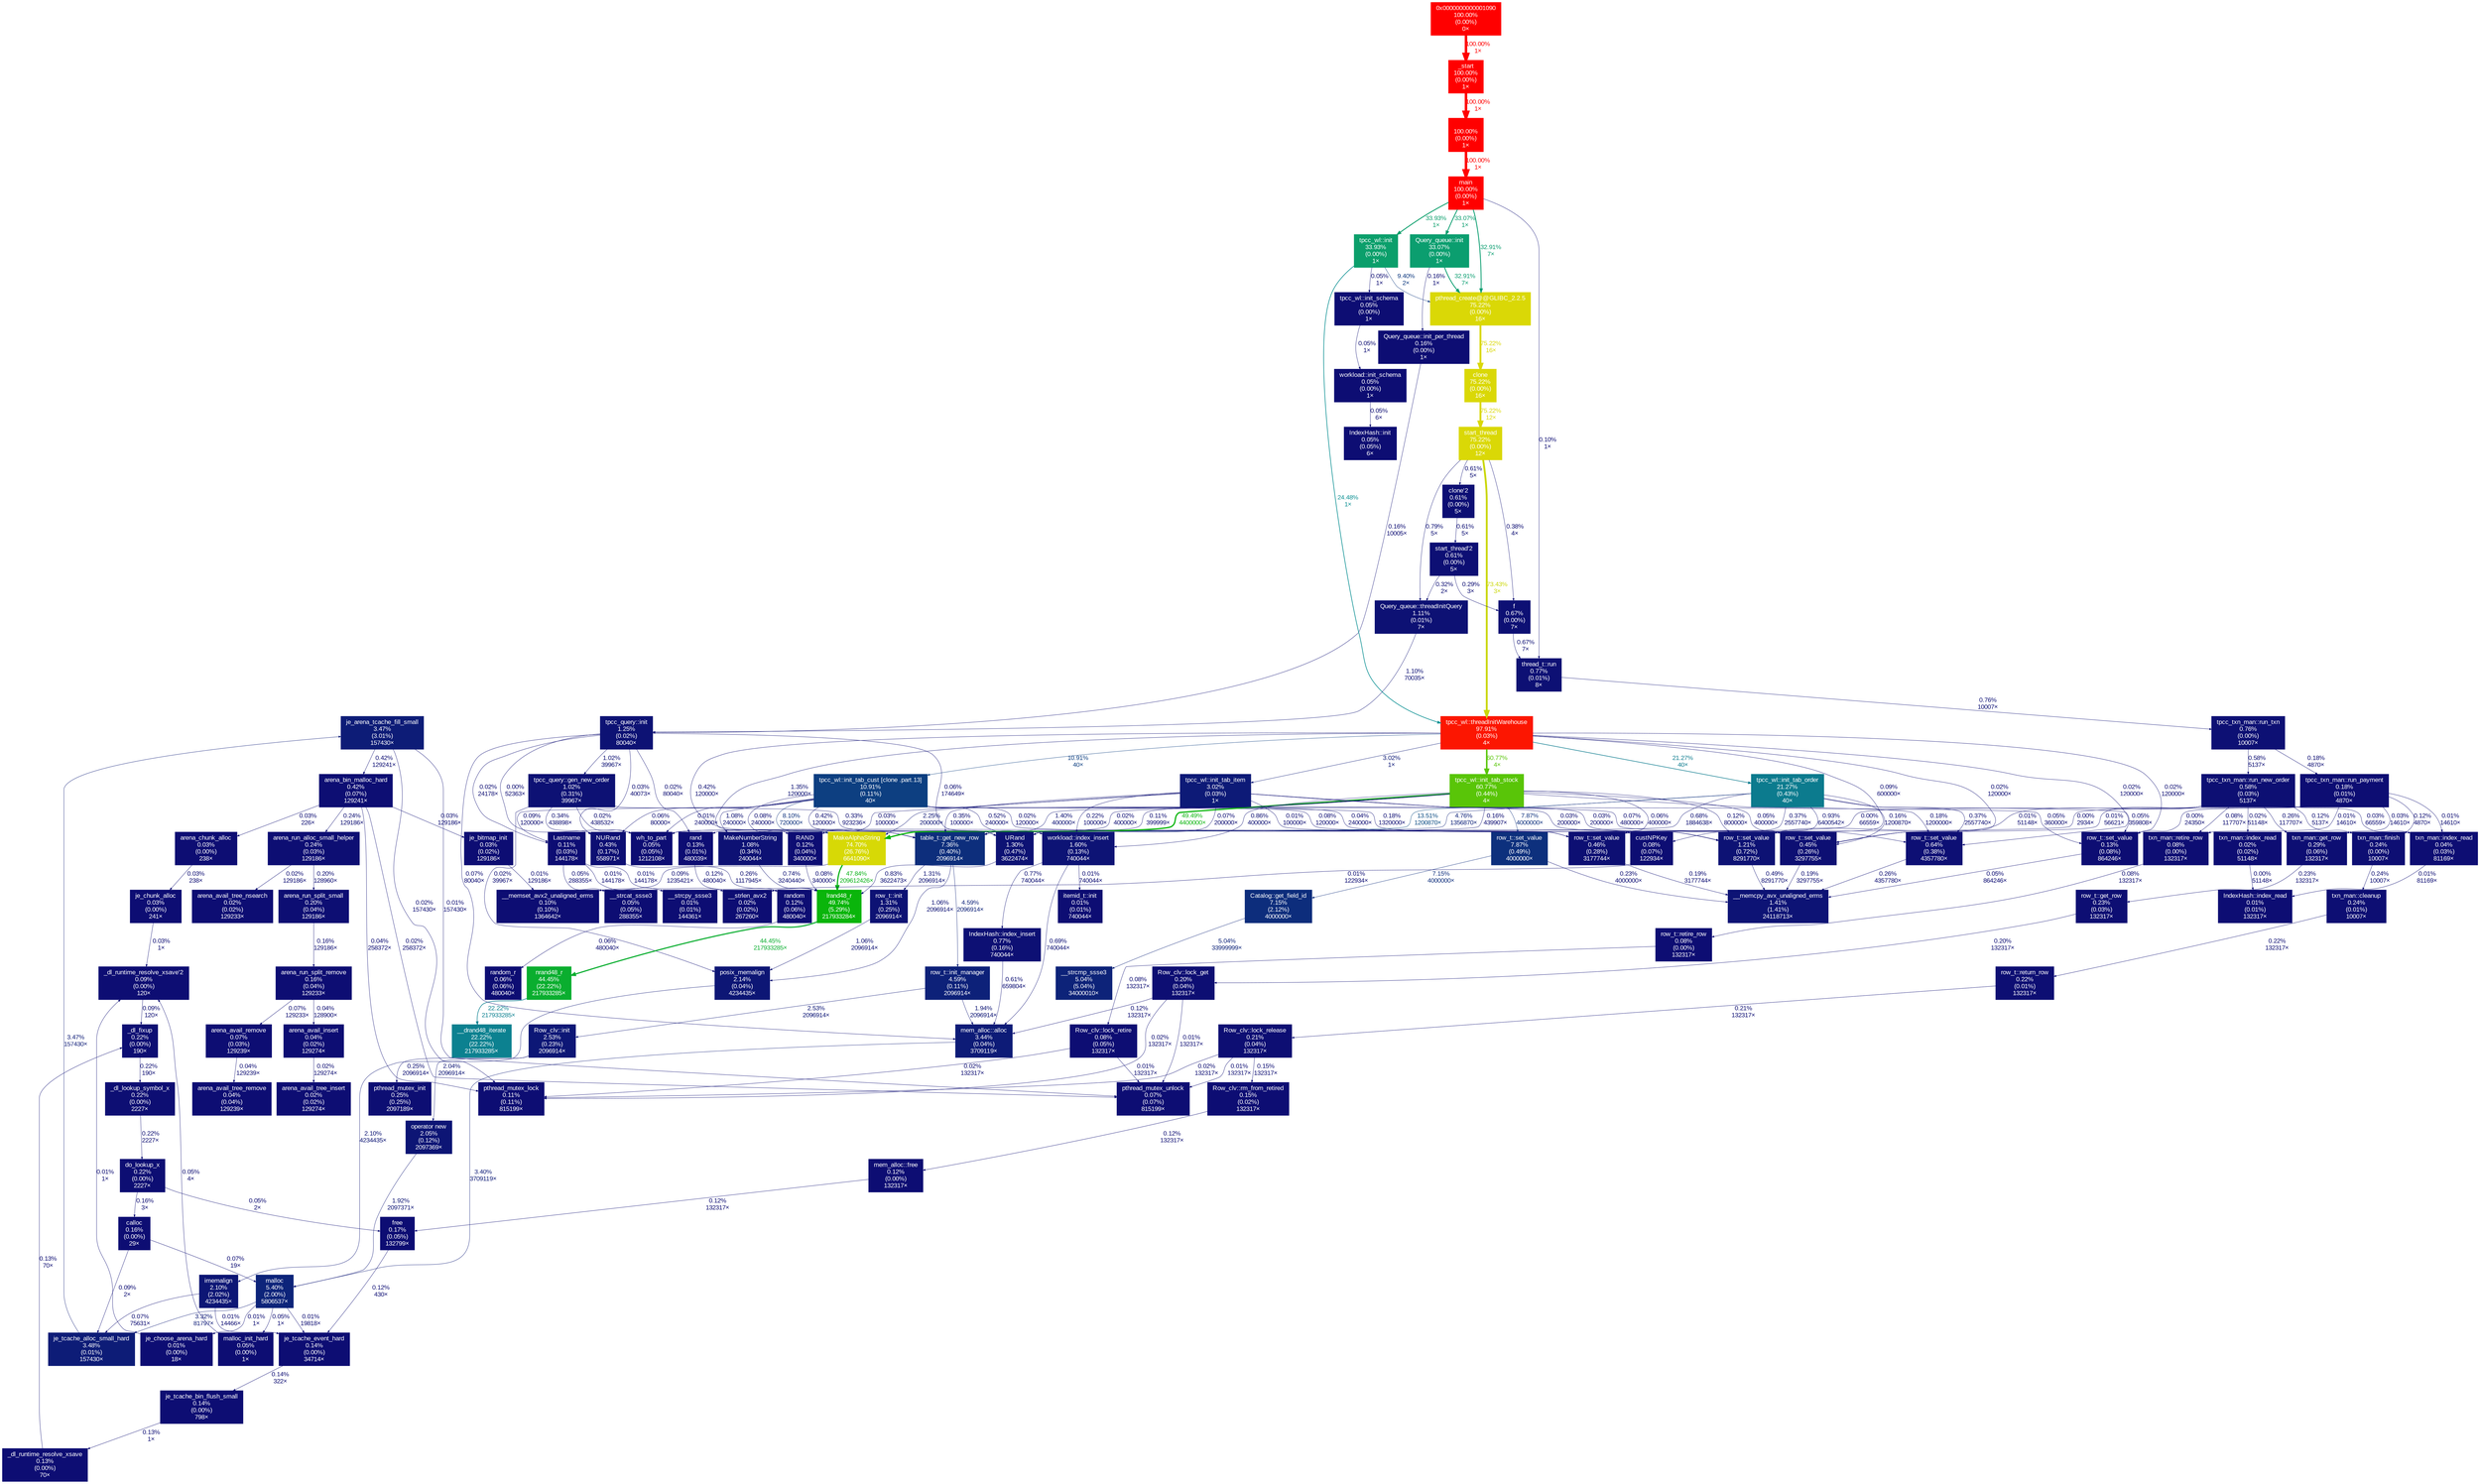 digraph {
	graph [ranksep=0.25, fontname=Arial, nodesep=0.125];
	node [fontname=Arial, style=filled, height=0, width=0, shape=box, fontcolor=white];
	edge [fontname=Arial];
	"pthread_mutex_lock" [color="#0d0d73", fontcolor="#ffffff", fontsize="10.00", label="pthread_mutex_lock\n0.11%\n(0.11%)\n815199×"];
	"IndexHash::index_read(unsigned long, itemid_t*&, int, int)" [color="#0d0d73", fontcolor="#ffffff", fontsize="10.00", label="IndexHash::index_read\n0.01%\n(0.01%)\n132317×"];
	"row_t::set_value(char const*, void*)" [color="#0d307d", fontcolor="#ffffff", fontsize="10.00", label="row_t::set_value\n7.87%\n(0.49%)\n4000000×"];
	"row_t::set_value(char const*, void*)" -> "Catalog::get_field_id(char const*)" [color="#0d2d7c", label="7.15%\n4000000×", arrowsize="0.35", fontsize="10.00", fontcolor="#0d2d7c", labeldistance="0.50", penwidth="0.50"];
	"row_t::set_value(char const*, void*)" -> "__memcpy_avx_unaligned_erms" [color="#0d0e73", label="0.23%\n4000000×", arrowsize="0.35", fontsize="10.00", fontcolor="#0d0e73", labeldistance="0.50", penwidth="0.50"];
	random [color="#0d0d73", fontcolor="#ffffff", fontsize="10.00", label="random\n0.12%\n(0.06%)\n480040×"];
	random -> "random_r" [color="#0d0d73", label="0.06%\n480040×", arrowsize="0.35", fontsize="10.00", fontcolor="#0d0d73", labeldistance="0.50", penwidth="0.50"];
	"0x0000000000001090" [color="#ff0000", fontcolor="#ffffff", fontsize="10.00", label="0x0000000000001090\n100.00%\n(0.00%)\n0×"];
	"0x0000000000001090" -> "_start" [color="#ff0000", label="100.00%\n1×", arrowsize="1.00", fontsize="10.00", fontcolor="#ff0000", labeldistance="4.00", penwidth="4.00"];
	"je_arena_tcache_fill_small" [color="#0d1c77", fontcolor="#ffffff", fontsize="10.00", label="je_arena_tcache_fill_small\n3.47%\n(3.01%)\n157430×"];
	"je_arena_tcache_fill_small" -> "pthread_mutex_lock" [color="#0d0d73", label="0.02%\n157430×", arrowsize="0.35", fontsize="10.00", fontcolor="#0d0d73", labeldistance="0.50", penwidth="0.50"];
	"je_arena_tcache_fill_small" -> "pthread_mutex_unlock" [color="#0d0d73", label="0.01%\n157430×", arrowsize="0.35", fontsize="10.00", fontcolor="#0d0d73", labeldistance="0.50", penwidth="0.50"];
	"je_arena_tcache_fill_small" -> "arena_bin_malloc_hard" [color="#0d0e73", label="0.42%\n129241×", arrowsize="0.35", fontsize="10.00", fontcolor="#0d0e73", labeldistance="0.50", penwidth="0.50"];
	"row_t::return_row(access_t, txn_man*, row_t*, RC)" [color="#0d0e73", fontcolor="#ffffff", fontsize="10.00", label="row_t::return_row\n0.22%\n(0.01%)\n132317×"];
	"row_t::return_row(access_t, txn_man*, row_t*, RC)" -> "Row_clv::lock_release(txn_man*, RC)" [color="#0d0e73", label="0.21%\n132317×", arrowsize="0.35", fontsize="10.00", fontcolor="#0d0e73", labeldistance="0.50", penwidth="0.50"];
	"__memcpy_avx_unaligned_erms" [color="#0d1375", fontcolor="#ffffff", fontsize="10.00", label="__memcpy_avx_unaligned_erms\n1.41%\n(1.41%)\n24118713×"];
	"row_t::get_row(access_t, txn_man*, row_t*&)" [color="#0d0e73", fontcolor="#ffffff", fontsize="10.00", label="row_t::get_row\n0.23%\n(0.03%)\n132317×"];
	"row_t::get_row(access_t, txn_man*, row_t*&)" -> "Row_clv::lock_get(lock_t, txn_man*)" [color="#0d0e73", label="0.20%\n132317×", arrowsize="0.35", fontsize="10.00", fontcolor="#0d0e73", labeldistance="0.50", penwidth="0.50"];
	"_start" [color="#ff0000", fontcolor="#ffffff", fontsize="10.00", label="_start\n100.00%\n(0.00%)\n1×"];
	"_start" -> "(below main)" [color="#ff0000", label="100.00%\n1×", arrowsize="1.00", fontsize="10.00", fontcolor="#ff0000", labeldistance="4.00", penwidth="4.00"];
	"tpcc_wl::init_schema(char const*)" [color="#0d0d73", fontcolor="#ffffff", fontsize="10.00", label="tpcc_wl::init_schema\n0.05%\n(0.00%)\n1×"];
	"tpcc_wl::init_schema(char const*)" -> "workload::init_schema(std::__cxx11::basic_string<char, std::char_traits<char>, std::allocator<char> >)" [color="#0d0d73", label="0.05%\n1×", arrowsize="0.35", fontsize="10.00", fontcolor="#0d0d73", labeldistance="0.50", penwidth="0.50"];
	"Row_clv::rm_from_retired(CLVLockEntry*)" [color="#0d0d73", fontcolor="#ffffff", fontsize="10.00", label="Row_clv::rm_from_retired\n0.15%\n(0.02%)\n132317×"];
	"Row_clv::rm_from_retired(CLVLockEntry*)" -> "mem_alloc::free(void*, unsigned long)" [color="#0d0d73", label="0.12%\n132317×", arrowsize="0.35", fontsize="10.00", fontcolor="#0d0d73", labeldistance="0.50", penwidth="0.50"];
	"Row_clv::lock_retire(txn_man*)" [color="#0d0d73", fontcolor="#ffffff", fontsize="10.00", label="Row_clv::lock_retire\n0.08%\n(0.05%)\n132317×"];
	"Row_clv::lock_retire(txn_man*)" -> "pthread_mutex_lock" [color="#0d0d73", label="0.02%\n132317×", arrowsize="0.35", fontsize="10.00", fontcolor="#0d0d73", labeldistance="0.50", penwidth="0.50"];
	"Row_clv::lock_retire(txn_man*)" -> "pthread_mutex_unlock" [color="#0d0d73", label="0.01%\n132317×", arrowsize="0.35", fontsize="10.00", fontcolor="#0d0d73", labeldistance="0.50", penwidth="0.50"];
	"txn_man::cleanup(RC)" [color="#0d0e73", fontcolor="#ffffff", fontsize="10.00", label="txn_man::cleanup\n0.24%\n(0.01%)\n10007×"];
	"txn_man::cleanup(RC)" -> "row_t::return_row(access_t, txn_man*, row_t*, RC)" [color="#0d0e73", label="0.22%\n132317×", arrowsize="0.35", fontsize="10.00", fontcolor="#0d0e73", labeldistance="0.50", penwidth="0.50"];
	"arena_avail_tree_remove" [color="#0d0d73", fontcolor="#ffffff", fontsize="10.00", label="arena_avail_tree_remove\n0.04%\n(0.04%)\n129239×"];
	"mem_alloc::free(void*, unsigned long)" [color="#0d0d73", fontcolor="#ffffff", fontsize="10.00", label="mem_alloc::free\n0.12%\n(0.00%)\n132317×"];
	"mem_alloc::free(void*, unsigned long)" -> free [color="#0d0d73", label="0.12%\n132317×", arrowsize="0.35", fontsize="10.00", fontcolor="#0d0d73", labeldistance="0.50", penwidth="0.50"];
	clone [color="#dad806", fontcolor="#ffffff", fontsize="10.00", label="clone\n75.22%\n(0.00%)\n16×"];
	clone -> "start_thread" [color="#dad806", label="75.22%\n12×", arrowsize="0.87", fontsize="10.00", fontcolor="#dad806", labeldistance="3.01", penwidth="3.01"];
	"random_r" [color="#0d0d73", fontcolor="#ffffff", fontsize="10.00", label="random_r\n0.06%\n(0.06%)\n480040×"];
	"Query_queue::init(workload*)" [color="#0b9e6f", fontcolor="#ffffff", fontsize="10.00", label="Query_queue::init\n33.07%\n(0.00%)\n1×"];
	"Query_queue::init(workload*)" -> "Query_queue::init_per_thread(int)" [color="#0d0d73", label="0.16%\n1×", arrowsize="0.35", fontsize="10.00", fontcolor="#0d0d73", labeldistance="0.50", penwidth="0.50"];
	"Query_queue::init(workload*)" -> "pthread_create@@GLIBC_2.2.5" [color="#0b9e70", label="32.91%\n7×", arrowsize="0.57", fontsize="10.00", fontcolor="#0b9e70", labeldistance="1.32", penwidth="1.32"];
	"wh_to_part(unsigned long)" [color="#0d0d73", fontcolor="#ffffff", fontsize="10.00", label="wh_to_part\n0.05%\n(0.05%)\n1212108×"];
	"tpcc_query::gen_new_order(unsigned long)" [color="#0d1174", fontcolor="#ffffff", fontsize="10.00", label="tpcc_query::gen_new_order\n1.02%\n(0.31%)\n39967×"];
	"tpcc_query::gen_new_order(unsigned long)" -> "wh_to_part(unsigned long)" [color="#0d0d73", label="0.02%\n438532×", arrowsize="0.35", fontsize="10.00", fontcolor="#0d0d73", labeldistance="0.50", penwidth="0.50"];
	"tpcc_query::gen_new_order(unsigned long)" -> "NURand(unsigned long, unsigned long, unsigned long, unsigned long)" [color="#0d0e73", label="0.34%\n438898×", arrowsize="0.35", fontsize="10.00", fontcolor="#0d0e73", labeldistance="0.50", penwidth="0.50"];
	"tpcc_query::gen_new_order(unsigned long)" -> "posix_memalign" [color="#0d0d73", label="0.02%\n39967×", arrowsize="0.35", fontsize="10.00", fontcolor="#0d0d73", labeldistance="0.50", penwidth="0.50"];
	"tpcc_query::gen_new_order(unsigned long)" -> "URand(unsigned long, unsigned long, unsigned long)" [color="#0d0e73", label="0.33%\n923236×", arrowsize="0.35", fontsize="10.00", fontcolor="#0d0e73", labeldistance="0.50", penwidth="0.50"];
	"MakeAlphaString(int, int, char*, unsigned long)" [color="#d7d906", fontcolor="#ffffff", fontsize="10.00", label="MakeAlphaString\n74.70%\n(26.76%)\n6641090×"];
	"MakeAlphaString(int, int, char*, unsigned long)" -> "lrand48_r" [color="#0ab318", label="47.84%\n209612426×", arrowsize="0.69", fontsize="10.00", fontcolor="#0ab318", labeldistance="1.91", penwidth="1.91"];
	"MakeAlphaString(int, int, char*, unsigned long)" -> "__memset_avx2_unaligned_erms" [color="#0d0d73", label="0.09%\n1235421×", arrowsize="0.35", fontsize="10.00", fontcolor="#0d0d73", labeldistance="0.50", penwidth="0.50"];
	"__drand48_iterate" [color="#0c8190", fontcolor="#ffffff", fontsize="10.00", label="__drand48_iterate\n22.22%\n(22.22%)\n217933285×"];
	"IndexHash::index_insert(unsigned long, itemid_t*, int)" [color="#0d1074", fontcolor="#ffffff", fontsize="10.00", label="IndexHash::index_insert\n0.77%\n(0.16%)\n740044×"];
	"IndexHash::index_insert(unsigned long, itemid_t*, int)" -> "mem_alloc::alloc(unsigned long, unsigned long)" [color="#0d0f74", label="0.61%\n659804×", arrowsize="0.35", fontsize="10.00", fontcolor="#0d0f74", labeldistance="0.50", penwidth="0.50"];
	"je_tcache_event_hard" [color="#0d0d73", fontcolor="#ffffff", fontsize="10.00", label="je_tcache_event_hard\n0.14%\n(0.00%)\n34714×"];
	"je_tcache_event_hard" -> "je_tcache_bin_flush_small" [color="#0d0d73", label="0.14%\n322×", arrowsize="0.35", fontsize="10.00", fontcolor="#0d0d73", labeldistance="0.50", penwidth="0.50"];
	"arena_avail_tree_nsearch" [color="#0d0d73", fontcolor="#ffffff", fontsize="10.00", label="arena_avail_tree_nsearch\n0.02%\n(0.02%)\n129233×"];
	main [color="#ff0000", fontcolor="#ffffff", fontsize="10.00", label="main\n100.00%\n(0.00%)\n1×"];
	main -> "pthread_create@@GLIBC_2.2.5" [color="#0b9e70", label="32.91%\n7×", arrowsize="0.57", fontsize="10.00", fontcolor="#0b9e70", labeldistance="1.32", penwidth="1.32"];
	main -> "Query_queue::init(workload*)" [color="#0b9e6f", label="33.07%\n1×", arrowsize="0.58", fontsize="10.00", fontcolor="#0b9e6f", labeldistance="1.32", penwidth="1.32"];
	main -> "tpcc_wl::init()" [color="#0b9f6b", label="33.93%\n1×", arrowsize="0.58", fontsize="10.00", fontcolor="#0b9f6b", labeldistance="1.36", penwidth="1.36"];
	main -> "thread_t::run()" [color="#0d0d73", label="0.10%\n1×", arrowsize="0.35", fontsize="10.00", fontcolor="#0d0d73", labeldistance="0.50", penwidth="0.50"];
	"arena_avail_remove" [color="#0d0d73", fontcolor="#ffffff", fontsize="10.00", label="arena_avail_remove\n0.07%\n(0.03%)\n129239×"];
	"arena_avail_remove" -> "arena_avail_tree_remove" [color="#0d0d73", label="0.04%\n129239×", arrowsize="0.35", fontsize="10.00", fontcolor="#0d0d73", labeldistance="0.50", penwidth="0.50"];
	"txn_man::get_row(row_t*, access_t)" [color="#0d0e73", fontcolor="#ffffff", fontsize="10.00", label="txn_man::get_row\n0.29%\n(0.06%)\n132317×"];
	"txn_man::get_row(row_t*, access_t)" -> "row_t::get_row(access_t, txn_man*, row_t*&)" [color="#0d0e73", label="0.23%\n132317×", arrowsize="0.35", fontsize="10.00", fontcolor="#0d0e73", labeldistance="0.50", penwidth="0.50"];
	"tpcc_txn_man::run_new_order(tpcc_query*)" [color="#0d0f73", fontcolor="#ffffff", fontsize="10.00", label="tpcc_txn_man::run_new_order\n0.58%\n(0.03%)\n5137×"];
	"tpcc_txn_man::run_new_order(tpcc_query*)" -> "row_t::set_value(int, unsigned long)" [color="#0d0d73", label="0.01%\n51148×", arrowsize="0.35", fontsize="10.00", fontcolor="#0d0d73", labeldistance="0.50", penwidth="0.50"];
	"tpcc_txn_man::run_new_order(tpcc_query*)" -> "txn_man::index_read(IndexHash*, unsigned long, int)" [color="#0d0d73", label="0.03%\n66559×", arrowsize="0.35", fontsize="10.00", fontcolor="#0d0d73", labeldistance="0.50", penwidth="0.50"];
	"tpcc_txn_man::run_new_order(tpcc_query*)" -> "txn_man::index_read(IndexHash*, unsigned long, int, itemid_t*&)" [color="#0d0d73", label="0.02%\n51148×", arrowsize="0.35", fontsize="10.00", fontcolor="#0d0d73", labeldistance="0.50", penwidth="0.50"];
	"tpcc_txn_man::run_new_order(tpcc_query*)" -> "txn_man::finish(RC)" [color="#0d0d73", label="0.12%\n5137×", arrowsize="0.35", fontsize="10.00", fontcolor="#0d0d73", labeldistance="0.50", penwidth="0.50"];
	"tpcc_txn_man::run_new_order(tpcc_query*)" -> "txn_man::retire_row(row_t*)" [color="#0d0d73", label="0.08%\n117707×", arrowsize="0.35", fontsize="10.00", fontcolor="#0d0d73", labeldistance="0.50", penwidth="0.50"];
	"tpcc_txn_man::run_new_order(tpcc_query*)" -> "row_t::set_value(int, void*)" [color="#0d0d73", label="0.01%\n56621×", arrowsize="0.35", fontsize="10.00", fontcolor="#0d0d73", labeldistance="0.50", penwidth="0.50"];
	"tpcc_txn_man::run_new_order(tpcc_query*)" -> "wh_to_part(unsigned long)" [color="#0d0d73", label="0.00%\n66559×", arrowsize="0.35", fontsize="10.00", fontcolor="#0d0d73", labeldistance="0.50", penwidth="0.50"];
	"tpcc_txn_man::run_new_order(tpcc_query*)" -> "txn_man::get_row(row_t*, access_t)" [color="#0d0e73", label="0.26%\n117707×", arrowsize="0.35", fontsize="10.00", fontcolor="#0d0e73", labeldistance="0.50", penwidth="0.50"];
	"tpcc_txn_man::run_txn(base_query*)" [color="#0d1074", fontcolor="#ffffff", fontsize="10.00", label="tpcc_txn_man::run_txn\n0.76%\n(0.00%)\n10007×"];
	"tpcc_txn_man::run_txn(base_query*)" -> "tpcc_txn_man::run_new_order(tpcc_query*)" [color="#0d0f73", label="0.58%\n5137×", arrowsize="0.35", fontsize="10.00", fontcolor="#0d0f73", labeldistance="0.50", penwidth="0.50"];
	"tpcc_txn_man::run_txn(base_query*)" -> "tpcc_txn_man::run_payment(tpcc_query*)" [color="#0d0d73", label="0.18%\n4870×", arrowsize="0.35", fontsize="10.00", fontcolor="#0d0d73", labeldistance="0.50", penwidth="0.50"];
	"arena_chunk_alloc" [color="#0d0d73", fontcolor="#ffffff", fontsize="10.00", label="arena_chunk_alloc\n0.03%\n(0.00%)\n238×"];
	"arena_chunk_alloc" -> "je_chunk_alloc" [color="#0d0d73", label="0.03%\n238×", arrowsize="0.35", fontsize="10.00", fontcolor="#0d0d73", labeldistance="0.50", penwidth="0.50"];
	"IndexHash::init(int, table_t*, unsigned long)" [color="#0d0d73", fontcolor="#ffffff", fontsize="10.00", label="IndexHash::init\n0.05%\n(0.05%)\n6×"];
	free [color="#0d0d73", fontcolor="#ffffff", fontsize="10.00", label="free\n0.17%\n(0.05%)\n132799×"];
	free -> "je_tcache_event_hard" [color="#0d0d73", label="0.12%\n430×", arrowsize="0.35", fontsize="10.00", fontcolor="#0d0d73", labeldistance="0.50", penwidth="0.50"];
	"(below main)" [color="#ff0000", fontcolor="#ffffff", fontsize="10.00", label="\n100.00%\n(0.00%)\n1×"];
	"(below main)" -> main [color="#ff0000", label="100.00%\n1×", arrowsize="1.00", fontsize="10.00", fontcolor="#ff0000", labeldistance="4.00", penwidth="4.00"];
	"table_t::get_new_row(row_t*&, unsigned long, unsigned long&)" [color="#0d2e7c", fontcolor="#ffffff", fontsize="10.00", label="table_t::get_new_row\n7.36%\n(0.40%)\n2096914×"];
	"table_t::get_new_row(row_t*&, unsigned long, unsigned long&)" -> "row_t::init(table_t*, unsigned long, unsigned long)" [color="#0d1274", label="1.31%\n2096914×", arrowsize="0.35", fontsize="10.00", fontcolor="#0d1274", labeldistance="0.50", penwidth="0.50"];
	"table_t::get_new_row(row_t*&, unsigned long, unsigned long&)" -> "row_t::init_manager(row_t*)" [color="#0d2179", label="4.59%\n2096914×", arrowsize="0.35", fontsize="10.00", fontcolor="#0d2179", labeldistance="0.50", penwidth="0.50"];
	"table_t::get_new_row(row_t*&, unsigned long, unsigned long&)" -> "posix_memalign" [color="#0d1174", label="1.06%\n2096914×", arrowsize="0.35", fontsize="10.00", fontcolor="#0d1174", labeldistance="0.50", penwidth="0.50"];
	"operator new(unsigned long)" [color="#0d1575", fontcolor="#ffffff", fontsize="10.00", label="operator new\n2.05%\n(0.12%)\n2097369×"];
	"operator new(unsigned long)" -> malloc [color="#0d1575", label="1.92%\n2097371×", arrowsize="0.35", fontsize="10.00", fontcolor="#0d1575", labeldistance="0.50", penwidth="0.50"];
	"arena_avail_tree_insert" [color="#0d0d73", fontcolor="#ffffff", fontsize="10.00", label="arena_avail_tree_insert\n0.02%\n(0.02%)\n129274×"];
	rand [color="#0d0d73", fontcolor="#ffffff", fontsize="10.00", label="rand\n0.13%\n(0.01%)\n480039×"];
	rand -> random [color="#0d0d73", label="0.12%\n480040×", arrowsize="0.35", fontsize="10.00", fontcolor="#0d0d73", labeldistance="0.50", penwidth="0.50"];
	"__strlen_avx2" [color="#0d0d73", fontcolor="#ffffff", fontsize="10.00", label="__strlen_avx2\n0.02%\n(0.02%)\n267260×"];
	"txn_man::index_read(IndexHash*, unsigned long, int)" [color="#0d0d73", fontcolor="#ffffff", fontsize="10.00", label="txn_man::index_read\n0.04%\n(0.03%)\n81169×"];
	"txn_man::index_read(IndexHash*, unsigned long, int)" -> "IndexHash::index_read(unsigned long, itemid_t*&, int, int)" [color="#0d0d73", label="0.01%\n81169×", arrowsize="0.35", fontsize="10.00", fontcolor="#0d0d73", labeldistance="0.50", penwidth="0.50"];
	"row_t::set_value(int, unsigned long)" [color="#0d1274", fontcolor="#ffffff", fontsize="10.00", label="row_t::set_value\n1.21%\n(0.72%)\n8291770×"];
	"row_t::set_value(int, unsigned long)" -> "__memcpy_avx_unaligned_erms" [color="#0d0f73", label="0.49%\n8291770×", arrowsize="0.35", fontsize="10.00", fontcolor="#0d0f73", labeldistance="0.50", penwidth="0.50"];
	"tpcc_wl::init()" [color="#0b9f6b", fontcolor="#ffffff", fontsize="10.00", label="tpcc_wl::init\n33.93%\n(0.00%)\n1×"];
	"tpcc_wl::init()" -> "pthread_create@@GLIBC_2.2.5" [color="#0d387f", label="9.40%\n2×", arrowsize="0.35", fontsize="10.00", fontcolor="#0d387f", labeldistance="0.50", penwidth="0.50"];
	"tpcc_wl::init()" -> "tpcc_wl::threadInitWarehouse(void*)" [color="#0c9093", label="24.48%\n1×", arrowsize="0.49", fontsize="10.00", fontcolor="#0c9093", labeldistance="0.98", penwidth="0.98"];
	"tpcc_wl::init()" -> "tpcc_wl::init_schema(char const*)" [color="#0d0d73", label="0.05%\n1×", arrowsize="0.35", fontsize="10.00", fontcolor="#0d0d73", labeldistance="0.50", penwidth="0.50"];
	"pthread_create@@GLIBC_2.2.5" [color="#dad806", fontcolor="#ffffff", fontsize="10.00", label="pthread_create@@GLIBC_2.2.5\n75.22%\n(0.00%)\n16×"];
	"pthread_create@@GLIBC_2.2.5" -> clone [color="#dad806", label="75.22%\n16×", arrowsize="0.87", fontsize="10.00", fontcolor="#dad806", labeldistance="3.01", penwidth="3.01"];
	"MakeNumberString(int, int, char*, unsigned long)" [color="#0d1174", fontcolor="#ffffff", fontsize="10.00", label="MakeNumberString\n1.08%\n(0.34%)\n240044×"];
	"MakeNumberString(int, int, char*, unsigned long)" -> "lrand48_r" [color="#0d1074", label="0.74%\n3240440×", arrowsize="0.35", fontsize="10.00", fontcolor="#0d1074", labeldistance="0.50", penwidth="0.50"];
	"start_thread'2" [color="#0d0f74", fontcolor="#ffffff", fontsize="10.00", label="start_thread'2\n0.61%\n(0.00%)\n5×"];
	"start_thread'2" -> "Query_queue::threadInitQuery(void*)" [color="#0d0e73", label="0.32%\n2×", arrowsize="0.35", fontsize="10.00", fontcolor="#0d0e73", labeldistance="0.50", penwidth="0.50"];
	"start_thread'2" -> "f(void*)" [color="#0d0e73", label="0.29%\n3×", arrowsize="0.35", fontsize="10.00", fontcolor="#0d0e73", labeldistance="0.50", penwidth="0.50"];
	"arena_run_alloc_small_helper" [color="#0d0e73", fontcolor="#ffffff", fontsize="10.00", label="arena_run_alloc_small_helper\n0.24%\n(0.03%)\n129186×"];
	"arena_run_alloc_small_helper" -> "arena_run_split_small" [color="#0d0e73", label="0.20%\n128960×", arrowsize="0.35", fontsize="10.00", fontcolor="#0d0e73", labeldistance="0.50", penwidth="0.50"];
	"arena_run_alloc_small_helper" -> "arena_avail_tree_nsearch" [color="#0d0d73", label="0.02%\n129186×", arrowsize="0.35", fontsize="10.00", fontcolor="#0d0d73", labeldistance="0.50", penwidth="0.50"];
	"__strcmp_ssse3" [color="#0d2379", fontcolor="#ffffff", fontsize="10.00", label="__strcmp_ssse3\n5.04%\n(5.04%)\n34000010×"];
	"arena_avail_insert" [color="#0d0d73", fontcolor="#ffffff", fontsize="10.00", label="arena_avail_insert\n0.04%\n(0.02%)\n129274×"];
	"arena_avail_insert" -> "arena_avail_tree_insert" [color="#0d0d73", label="0.02%\n129274×", arrowsize="0.35", fontsize="10.00", fontcolor="#0d0d73", labeldistance="0.50", penwidth="0.50"];
	"tpcc_wl::threadInitWarehouse(void*)" [color="#fc1601", fontcolor="#ffffff", fontsize="10.00", label="tpcc_wl::threadInitWarehouse\n97.91%\n(0.03%)\n4×"];
	"tpcc_wl::threadInitWarehouse(void*)" -> "row_t::set_value(int, unsigned long)" [color="#0d0d73", label="0.09%\n600000×", arrowsize="0.35", fontsize="10.00", fontcolor="#0d0d73", labeldistance="0.50", penwidth="0.50"];
	"tpcc_wl::threadInitWarehouse(void*)" -> "tpcc_wl::init_tab_cust(unsigned long, unsigned long) [clone .part.13]" [color="#0d3f81", label="10.91%\n40×", arrowsize="0.35", fontsize="10.00", fontcolor="#0d3f81", labeldistance="0.50", penwidth="0.50"];
	"tpcc_wl::threadInitWarehouse(void*)" -> "MakeAlphaString(int, int, char*, unsigned long)" [color="#0d1274", label="1.35%\n120000×", arrowsize="0.35", fontsize="10.00", fontcolor="#0d1274", labeldistance="0.50", penwidth="0.50"];
	"tpcc_wl::threadInitWarehouse(void*)" -> "tpcc_wl::init_tab_order(unsigned long, unsigned long)" [color="#0c7b8e", label="21.27%\n40×", arrowsize="0.46", fontsize="10.00", fontcolor="#0c7b8e", labeldistance="0.85", penwidth="0.85"];
	"tpcc_wl::threadInitWarehouse(void*)" -> "tpcc_wl::init_tab_stock(unsigned long)" [color="#59c508", label="60.77%\n4×", arrowsize="0.78", fontsize="10.00", fontcolor="#59c508", labeldistance="2.43", penwidth="2.43"];
	"tpcc_wl::threadInitWarehouse(void*)" -> "tpcc_wl::init_tab_item()" [color="#0d1a77", label="3.02%\n1×", arrowsize="0.35", fontsize="10.00", fontcolor="#0d1a77", labeldistance="0.50", penwidth="0.50"];
	"tpcc_wl::threadInitWarehouse(void*)" -> "row_t::set_value(int, void*)" [color="#0d0d73", label="0.02%\n120000×", arrowsize="0.35", fontsize="10.00", fontcolor="#0d0d73", labeldistance="0.50", penwidth="0.50"];
	"tpcc_wl::threadInitWarehouse(void*)" -> "row_t::set_value(int, int)" [color="#0d0d73", label="0.02%\n120000×", arrowsize="0.35", fontsize="10.00", fontcolor="#0d0d73", labeldistance="0.50", penwidth="0.50"];
	"tpcc_wl::threadInitWarehouse(void*)" -> "table_t::get_new_row(row_t*&, unsigned long, unsigned long&)" [color="#0d0e73", label="0.42%\n120000×", arrowsize="0.35", fontsize="10.00", fontcolor="#0d0e73", labeldistance="0.50", penwidth="0.50"];
	"tpcc_wl::threadInitWarehouse(void*)" -> "row_t::set_value(int, double)" [color="#0d0d73", label="0.02%\n120000×", arrowsize="0.35", fontsize="10.00", fontcolor="#0d0d73", labeldistance="0.50", penwidth="0.50"];
	"je_choose_arena_hard" [color="#0d0d73", fontcolor="#ffffff", fontsize="10.00", label="je_choose_arena_hard\n0.01%\n(0.00%)\n18×"];
	"je_choose_arena_hard" -> "_dl_runtime_resolve_xsave'2" [color="#0d0d73", label="0.01%\n1×", arrowsize="0.35", fontsize="10.00", fontcolor="#0d0d73", labeldistance="0.50", penwidth="0.50"];
	"itemid_t::init()" [color="#0d0d73", fontcolor="#ffffff", fontsize="10.00", label="itemid_t::init\n0.01%\n(0.01%)\n740044×"];
	"thread_t::run()" [color="#0d1074", fontcolor="#ffffff", fontsize="10.00", label="thread_t::run\n0.77%\n(0.01%)\n8×"];
	"thread_t::run()" -> "tpcc_txn_man::run_txn(base_query*)" [color="#0d1074", label="0.76%\n10007×", arrowsize="0.35", fontsize="10.00", fontcolor="#0d1074", labeldistance="0.50", penwidth="0.50"];
	"nrand48_r" [color="#0aae2f", fontcolor="#ffffff", fontsize="10.00", label="nrand48_r\n44.45%\n(22.22%)\n217933285×"];
	"nrand48_r" -> "__drand48_iterate" [color="#0c8190", label="22.22%\n217933285×", arrowsize="0.47", fontsize="10.00", fontcolor="#0c8190", labeldistance="0.89", penwidth="0.89"];
	"pthread_mutex_init" [color="#0d0e73", fontcolor="#ffffff", fontsize="10.00", label="pthread_mutex_init\n0.25%\n(0.25%)\n2097189×"];
	"lrand48_r" [color="#0ab50b", fontcolor="#ffffff", fontsize="10.00", label="lrand48_r\n49.74%\n(5.29%)\n217933284×"];
	"lrand48_r" -> "nrand48_r" [color="#0aae2f", label="44.45%\n217933285×", arrowsize="0.67", fontsize="10.00", fontcolor="#0aae2f", labeldistance="1.78", penwidth="1.78"];
	"row_t::init(table_t*, unsigned long, unsigned long)" [color="#0d1274", fontcolor="#ffffff", fontsize="10.00", label="row_t::init\n1.31%\n(0.25%)\n2096914×"];
	"row_t::init(table_t*, unsigned long, unsigned long)" -> "posix_memalign" [color="#0d1174", label="1.06%\n2096914×", arrowsize="0.35", fontsize="10.00", fontcolor="#0d1174", labeldistance="0.50", penwidth="0.50"];
	"tpcc_query::init(unsigned long, workload*)" [color="#0d1274", fontcolor="#ffffff", fontsize="10.00", label="tpcc_query::init\n1.25%\n(0.02%)\n80040×"];
	"tpcc_query::init(unsigned long, workload*)" -> rand [color="#0d0d73", label="0.02%\n80040×", arrowsize="0.35", fontsize="10.00", fontcolor="#0d0d73", labeldistance="0.50", penwidth="0.50"];
	"tpcc_query::init(unsigned long, workload*)" -> "URand(unsigned long, unsigned long, unsigned long)" [color="#0d0d73", label="0.06%\n174649×", arrowsize="0.35", fontsize="10.00", fontcolor="#0d0d73", labeldistance="0.50", penwidth="0.50"];
	"tpcc_query::init(unsigned long, workload*)" -> "NURand(unsigned long, unsigned long, unsigned long, unsigned long)" [color="#0d0d73", label="0.03%\n40073×", arrowsize="0.35", fontsize="10.00", fontcolor="#0d0d73", labeldistance="0.50", penwidth="0.50"];
	"tpcc_query::init(unsigned long, workload*)" -> "Lastname(unsigned long, char*)" [color="#0d0d73", label="0.02%\n24178×", arrowsize="0.35", fontsize="10.00", fontcolor="#0d0d73", labeldistance="0.50", penwidth="0.50"];
	"tpcc_query::init(unsigned long, workload*)" -> "wh_to_part(unsigned long)" [color="#0d0d73", label="0.00%\n52363×", arrowsize="0.35", fontsize="10.00", fontcolor="#0d0d73", labeldistance="0.50", penwidth="0.50"];
	"tpcc_query::init(unsigned long, workload*)" -> "mem_alloc::alloc(unsigned long, unsigned long)" [color="#0d0d73", label="0.07%\n80040×", arrowsize="0.35", fontsize="10.00", fontcolor="#0d0d73", labeldistance="0.50", penwidth="0.50"];
	"tpcc_query::init(unsigned long, workload*)" -> "tpcc_query::gen_new_order(unsigned long)" [color="#0d1174", label="1.02%\n39967×", arrowsize="0.35", fontsize="10.00", fontcolor="#0d1174", labeldistance="0.50", penwidth="0.50"];
	"do_lookup_x" [color="#0d0e73", fontcolor="#ffffff", fontsize="10.00", label="do_lookup_x\n0.22%\n(0.00%)\n2227×"];
	"do_lookup_x" -> free [color="#0d0d73", label="0.05%\n2×", arrowsize="0.35", fontsize="10.00", fontcolor="#0d0d73", labeldistance="0.50", penwidth="0.50"];
	"do_lookup_x" -> calloc [color="#0d0d73", label="0.16%\n3×", arrowsize="0.35", fontsize="10.00", fontcolor="#0d0d73", labeldistance="0.50", penwidth="0.50"];
	"row_t::set_value(int, int)" [color="#0d0f74", fontcolor="#ffffff", fontsize="10.00", label="row_t::set_value\n0.64%\n(0.38%)\n4357780×"];
	"row_t::set_value(int, int)" -> "__memcpy_avx_unaligned_erms" [color="#0d0e73", label="0.26%\n4357780×", arrowsize="0.35", fontsize="10.00", fontcolor="#0d0e73", labeldistance="0.50", penwidth="0.50"];
	"arena_run_split_remove" [color="#0d0d73", fontcolor="#ffffff", fontsize="10.00", label="arena_run_split_remove\n0.16%\n(0.04%)\n129233×"];
	"arena_run_split_remove" -> "arena_avail_remove" [color="#0d0d73", label="0.07%\n129233×", arrowsize="0.35", fontsize="10.00", fontcolor="#0d0d73", labeldistance="0.50", penwidth="0.50"];
	"arena_run_split_remove" -> "arena_avail_insert" [color="#0d0d73", label="0.04%\n128900×", arrowsize="0.35", fontsize="10.00", fontcolor="#0d0d73", labeldistance="0.50", penwidth="0.50"];
	"_dl_runtime_resolve_xsave" [color="#0d0d73", fontcolor="#ffffff", fontsize="10.00", label="_dl_runtime_resolve_xsave\n0.13%\n(0.00%)\n70×"];
	"_dl_runtime_resolve_xsave" -> "_dl_fixup" [color="#0d0d73", label="0.13%\n70×", arrowsize="0.35", fontsize="10.00", fontcolor="#0d0d73", labeldistance="0.50", penwidth="0.50"];
	"_dl_runtime_resolve_xsave'2" [color="#0d0d73", fontcolor="#ffffff", fontsize="10.00", label="_dl_runtime_resolve_xsave'2\n0.09%\n(0.00%)\n120×"];
	"_dl_runtime_resolve_xsave'2" -> "_dl_fixup" [color="#0d0d73", label="0.09%\n120×", arrowsize="0.35", fontsize="10.00", fontcolor="#0d0d73", labeldistance="0.50", penwidth="0.50"];
	"_dl_lookup_symbol_x" [color="#0d0e73", fontcolor="#ffffff", fontsize="10.00", label="_dl_lookup_symbol_x\n0.22%\n(0.00%)\n2227×"];
	"_dl_lookup_symbol_x" -> "do_lookup_x" [color="#0d0e73", label="0.22%\n2227×", arrowsize="0.35", fontsize="10.00", fontcolor="#0d0e73", labeldistance="0.50", penwidth="0.50"];
	"row_t::init_manager(row_t*)" [color="#0d2179", fontcolor="#ffffff", fontsize="10.00", label="row_t::init_manager\n4.59%\n(0.11%)\n2096914×"];
	"row_t::init_manager(row_t*)" -> "mem_alloc::alloc(unsigned long, unsigned long)" [color="#0d1575", label="1.94%\n2096914×", arrowsize="0.35", fontsize="10.00", fontcolor="#0d1575", labeldistance="0.50", penwidth="0.50"];
	"row_t::init_manager(row_t*)" -> "Row_clv::init(row_t*)" [color="#0d1776", label="2.53%\n2096914×", arrowsize="0.35", fontsize="10.00", fontcolor="#0d1776", labeldistance="0.50", penwidth="0.50"];
	"posix_memalign" [color="#0d1675", fontcolor="#ffffff", fontsize="10.00", label="posix_memalign\n2.14%\n(0.04%)\n4234435×"];
	"posix_memalign" -> imemalign [color="#0d1675", label="2.10%\n4234435×", arrowsize="0.35", fontsize="10.00", fontcolor="#0d1675", labeldistance="0.50", penwidth="0.50"];
	"mem_alloc::alloc(unsigned long, unsigned long)" [color="#0d1b77", fontcolor="#ffffff", fontsize="10.00", label="mem_alloc::alloc\n3.44%\n(0.04%)\n3709119×"];
	"mem_alloc::alloc(unsigned long, unsigned long)" -> malloc [color="#0d1b77", label="3.40%\n3709119×", arrowsize="0.35", fontsize="10.00", fontcolor="#0d1b77", labeldistance="0.50", penwidth="0.50"];
	"je_tcache_bin_flush_small" [color="#0d0d73", fontcolor="#ffffff", fontsize="10.00", label="je_tcache_bin_flush_small\n0.14%\n(0.00%)\n798×"];
	"je_tcache_bin_flush_small" -> "_dl_runtime_resolve_xsave" [color="#0d0d73", label="0.13%\n1×", arrowsize="0.35", fontsize="10.00", fontcolor="#0d0d73", labeldistance="0.50", penwidth="0.50"];
	"workload::init_schema(std::__cxx11::basic_string<char, std::char_traits<char>, std::allocator<char> >)" [color="#0d0d73", fontcolor="#ffffff", fontsize="10.00", label="workload::init_schema\n0.05%\n(0.00%)\n1×"];
	"workload::init_schema(std::__cxx11::basic_string<char, std::char_traits<char>, std::allocator<char> >)" -> "IndexHash::init(int, table_t*, unsigned long)" [color="#0d0d73", label="0.05%\n6×", arrowsize="0.35", fontsize="10.00", fontcolor="#0d0d73", labeldistance="0.50", penwidth="0.50"];
	"Row_clv::lock_get(lock_t, txn_man*)" [color="#0d0e73", fontcolor="#ffffff", fontsize="10.00", label="Row_clv::lock_get\n0.20%\n(0.04%)\n132317×"];
	"Row_clv::lock_get(lock_t, txn_man*)" -> "pthread_mutex_lock" [color="#0d0d73", label="0.02%\n132317×", arrowsize="0.35", fontsize="10.00", fontcolor="#0d0d73", labeldistance="0.50", penwidth="0.50"];
	"Row_clv::lock_get(lock_t, txn_man*)" -> "mem_alloc::alloc(unsigned long, unsigned long)" [color="#0d0d73", label="0.12%\n132317×", arrowsize="0.35", fontsize="10.00", fontcolor="#0d0d73", labeldistance="0.50", penwidth="0.50"];
	"Row_clv::lock_get(lock_t, txn_man*)" -> "pthread_mutex_unlock" [color="#0d0d73", label="0.01%\n132317×", arrowsize="0.35", fontsize="10.00", fontcolor="#0d0d73", labeldistance="0.50", penwidth="0.50"];
	"txn_man::index_read(IndexHash*, unsigned long, int, itemid_t*&)" [color="#0d0d73", fontcolor="#ffffff", fontsize="10.00", label="txn_man::index_read\n0.02%\n(0.02%)\n51148×"];
	"txn_man::index_read(IndexHash*, unsigned long, int, itemid_t*&)" -> "IndexHash::index_read(unsigned long, itemid_t*&, int, int)" [color="#0d0d73", label="0.00%\n51148×", arrowsize="0.35", fontsize="10.00", fontcolor="#0d0d73", labeldistance="0.50", penwidth="0.50"];
	"arena_run_split_small" [color="#0d0e73", fontcolor="#ffffff", fontsize="10.00", label="arena_run_split_small\n0.20%\n(0.04%)\n129186×"];
	"arena_run_split_small" -> "arena_run_split_remove" [color="#0d0d73", label="0.16%\n129186×", arrowsize="0.35", fontsize="10.00", fontcolor="#0d0d73", labeldistance="0.50", penwidth="0.50"];
	"tpcc_wl::init_tab_order(unsigned long, unsigned long)" [color="#0c7b8e", fontcolor="#ffffff", fontsize="10.00", label="tpcc_wl::init_tab_order\n21.27%\n(0.43%)\n40×"];
	"tpcc_wl::init_tab_order(unsigned long, unsigned long)" -> "URand(unsigned long, unsigned long, unsigned long)" [color="#0d1074", label="0.68%\n1884638×", arrowsize="0.35", fontsize="10.00", fontcolor="#0d1074", labeldistance="0.50", penwidth="0.50"];
	"tpcc_wl::init_tab_order(unsigned long, unsigned long)" -> "row_t::set_value(int, unsigned int)" [color="#0d0e73", label="0.37%\n2557740×", arrowsize="0.35", fontsize="10.00", fontcolor="#0d0e73", labeldistance="0.50", penwidth="0.50"];
	"tpcc_wl::init_tab_order(unsigned long, unsigned long)" -> "MakeAlphaString(int, int, char*, unsigned long)" [color="#0d4d84", label="13.51%\n1200870×", arrowsize="0.37", fontsize="10.00", fontcolor="#0d4d84", labeldistance="0.54", penwidth="0.54"];
	"tpcc_wl::init_tab_order(unsigned long, unsigned long)" -> "row_t::set_value(int, unsigned long)" [color="#0d1174", label="0.93%\n6400542×", arrowsize="0.35", fontsize="10.00", fontcolor="#0d1174", labeldistance="0.50", penwidth="0.50"];
	"tpcc_wl::init_tab_order(unsigned long, unsigned long)" -> "row_t::set_value(int, void*)" [color="#0d0d73", label="0.16%\n1200870×", arrowsize="0.35", fontsize="10.00", fontcolor="#0d0d73", labeldistance="0.50", penwidth="0.50"];
	"tpcc_wl::init_tab_order(unsigned long, unsigned long)" -> "row_t::set_value(int, int)" [color="#0d0e73", label="0.37%\n2557740×", arrowsize="0.35", fontsize="10.00", fontcolor="#0d0e73", labeldistance="0.50", penwidth="0.50"];
	"tpcc_wl::init_tab_order(unsigned long, unsigned long)" -> "table_t::get_new_row(row_t*&, unsigned long, unsigned long&)" [color="#0d2179", label="4.76%\n1356870×", arrowsize="0.35", fontsize="10.00", fontcolor="#0d2179", labeldistance="0.50", penwidth="0.50"];
	"tpcc_wl::init_tab_order(unsigned long, unsigned long)" -> "row_t::set_value(int, double)" [color="#0d0d73", label="0.05%\n359808×", arrowsize="0.35", fontsize="10.00", fontcolor="#0d0d73", labeldistance="0.50", penwidth="0.50"];
	malloc [color="#0d247a", fontcolor="#ffffff", fontsize="10.00", label="malloc\n5.40%\n(2.00%)\n5806537×"];
	malloc -> "je_choose_arena_hard" [color="#0d0d73", label="0.01%\n1×", arrowsize="0.35", fontsize="10.00", fontcolor="#0d0d73", labeldistance="0.50", penwidth="0.50"];
	malloc -> "je_tcache_event_hard" [color="#0d0d73", label="0.01%\n19818×", arrowsize="0.35", fontsize="10.00", fontcolor="#0d0d73", labeldistance="0.50", penwidth="0.50"];
	malloc -> "malloc_init_hard" [color="#0d0d73", label="0.05%\n1×", arrowsize="0.35", fontsize="10.00", fontcolor="#0d0d73", labeldistance="0.50", penwidth="0.50"];
	malloc -> "je_tcache_alloc_small_hard" [color="#0d1b77", label="3.32%\n81797×", arrowsize="0.35", fontsize="10.00", fontcolor="#0d1b77", labeldistance="0.50", penwidth="0.50"];
	"tpcc_wl::init_tab_item()" [color="#0d1a77", fontcolor="#ffffff", fontsize="10.00", label="tpcc_wl::init_tab_item\n3.02%\n(0.03%)\n1×"];
	"tpcc_wl::init_tab_item()" -> "RAND(unsigned long, unsigned long)" [color="#0d0d73", label="0.03%\n100000×", arrowsize="0.35", fontsize="10.00", fontcolor="#0d0d73", labeldistance="0.50", penwidth="0.50"];
	"tpcc_wl::init_tab_item()" -> "workload::index_insert(IndexHash*, unsigned long, row_t*, long)" [color="#0d0e73", label="0.22%\n100000×", arrowsize="0.35", fontsize="10.00", fontcolor="#0d0e73", labeldistance="0.50", penwidth="0.50"];
	"tpcc_wl::init_tab_item()" -> "row_t::set_value(int, unsigned int)" [color="#0d0d73", label="0.01%\n100000×", arrowsize="0.35", fontsize="10.00", fontcolor="#0d0d73", labeldistance="0.50", penwidth="0.50"];
	"tpcc_wl::init_tab_item()" -> "URand(unsigned long, unsigned long, unsigned long)" [color="#0d0d73", label="0.07%\n200000×", arrowsize="0.35", fontsize="10.00", fontcolor="#0d0d73", labeldistance="0.50", penwidth="0.50"];
	"tpcc_wl::init_tab_item()" -> "MakeAlphaString(int, int, char*, unsigned long)" [color="#0d1676", label="2.25%\n200000×", arrowsize="0.35", fontsize="10.00", fontcolor="#0d1676", labeldistance="0.50", penwidth="0.50"];
	"tpcc_wl::init_tab_item()" -> "row_t::set_value(int, unsigned long)" [color="#0d0d73", label="0.03%\n200000×", arrowsize="0.35", fontsize="10.00", fontcolor="#0d0d73", labeldistance="0.50", penwidth="0.50"];
	"tpcc_wl::init_tab_item()" -> "row_t::set_value(int, void*)" [color="#0d0d73", label="0.03%\n200000×", arrowsize="0.35", fontsize="10.00", fontcolor="#0d0d73", labeldistance="0.50", penwidth="0.50"];
	"tpcc_wl::init_tab_item()" -> "table_t::get_new_row(row_t*&, unsigned long, unsigned long&)" [color="#0d0e73", label="0.35%\n100000×", arrowsize="0.35", fontsize="10.00", fontcolor="#0d0e73", labeldistance="0.50", penwidth="0.50"];
	"txn_man::finish(RC)" [color="#0d0e73", fontcolor="#ffffff", fontsize="10.00", label="txn_man::finish\n0.24%\n(0.00%)\n10007×"];
	"txn_man::finish(RC)" -> "txn_man::cleanup(RC)" [color="#0d0e73", label="0.24%\n10007×", arrowsize="0.35", fontsize="10.00", fontcolor="#0d0e73", labeldistance="0.50", penwidth="0.50"];
	"Query_queue::threadInitQuery(void*)" [color="#0d1174", fontcolor="#ffffff", fontsize="10.00", label="Query_queue::threadInitQuery\n1.11%\n(0.01%)\n7×"];
	"Query_queue::threadInitQuery(void*)" -> "tpcc_query::init(unsigned long, workload*)" [color="#0d1174", label="1.10%\n70035×", arrowsize="0.35", fontsize="10.00", fontcolor="#0d1174", labeldistance="0.50", penwidth="0.50"];
	"__strcpy_ssse3" [color="#0d0d73", fontcolor="#ffffff", fontsize="10.00", label="__strcpy_ssse3\n0.01%\n(0.01%)\n144361×"];
	"workload::index_insert(IndexHash*, unsigned long, row_t*, long)" [color="#0d1375", fontcolor="#ffffff", fontsize="10.00", label="workload::index_insert\n1.60%\n(0.13%)\n740044×"];
	"workload::index_insert(IndexHash*, unsigned long, row_t*, long)" -> "mem_alloc::alloc(unsigned long, unsigned long)" [color="#0d1074", label="0.69%\n740044×", arrowsize="0.35", fontsize="10.00", fontcolor="#0d1074", labeldistance="0.50", penwidth="0.50"];
	"workload::index_insert(IndexHash*, unsigned long, row_t*, long)" -> "IndexHash::index_insert(unsigned long, itemid_t*, int)" [color="#0d1074", label="0.77%\n740044×", arrowsize="0.35", fontsize="10.00", fontcolor="#0d1074", labeldistance="0.50", penwidth="0.50"];
	"workload::index_insert(IndexHash*, unsigned long, row_t*, long)" -> "itemid_t::init()" [color="#0d0d73", label="0.01%\n740044×", arrowsize="0.35", fontsize="10.00", fontcolor="#0d0d73", labeldistance="0.50", penwidth="0.50"];
	calloc [color="#0d0d73", fontcolor="#ffffff", fontsize="10.00", label="calloc\n0.16%\n(0.00%)\n29×"];
	calloc -> malloc [color="#0d0d73", label="0.07%\n19×", arrowsize="0.35", fontsize="10.00", fontcolor="#0d0d73", labeldistance="0.50", penwidth="0.50"];
	calloc -> "je_tcache_alloc_small_hard" [color="#0d0d73", label="0.09%\n2×", arrowsize="0.35", fontsize="10.00", fontcolor="#0d0d73", labeldistance="0.50", penwidth="0.50"];
	"tpcc_wl::init_tab_cust(unsigned long, unsigned long) [clone .part.13]" [color="#0d3f81", fontcolor="#ffffff", fontsize="10.00", label="tpcc_wl::init_tab_cust [clone .part.13]\n10.91%\n(0.11%)\n40×"];
	"tpcc_wl::init_tab_cust(unsigned long, unsigned long) [clone .part.13]" -> "RAND(unsigned long, unsigned long)" [color="#0d0d73", label="0.08%\n240000×", arrowsize="0.35", fontsize="10.00", fontcolor="#0d0d73", labeldistance="0.50", penwidth="0.50"];
	"tpcc_wl::init_tab_cust(unsigned long, unsigned long) [clone .part.13]" -> "workload::index_insert(IndexHash*, unsigned long, row_t*, long)" [color="#0d0f73", label="0.52%\n240000×", arrowsize="0.35", fontsize="10.00", fontcolor="#0d0f73", labeldistance="0.50", penwidth="0.50"];
	"tpcc_wl::init_tab_cust(unsigned long, unsigned long) [clone .part.13]" -> "wh_to_part(unsigned long)" [color="#0d0d73", label="0.01%\n240000×", arrowsize="0.35", fontsize="10.00", fontcolor="#0d0d73", labeldistance="0.50", penwidth="0.50"];
	"tpcc_wl::init_tab_cust(unsigned long, unsigned long) [clone .part.13]" -> "row_t::set_value(int, unsigned int)" [color="#0d0d73", label="0.02%\n120000×", arrowsize="0.35", fontsize="10.00", fontcolor="#0d0d73", labeldistance="0.50", penwidth="0.50"];
	"tpcc_wl::init_tab_cust(unsigned long, unsigned long) [clone .part.13]" -> "custNPKey(char*, unsigned long, unsigned long)" [color="#0d0d73", label="0.08%\n120000×", arrowsize="0.35", fontsize="10.00", fontcolor="#0d0d73", labeldistance="0.50", penwidth="0.50"];
	"tpcc_wl::init_tab_cust(unsigned long, unsigned long) [clone .part.13]" -> "MakeAlphaString(int, int, char*, unsigned long)" [color="#0d317d", label="8.10%\n720000×", arrowsize="0.35", fontsize="10.00", fontcolor="#0d317d", labeldistance="0.50", penwidth="0.50"];
	"tpcc_wl::init_tab_cust(unsigned long, unsigned long) [clone .part.13]" -> "NURand(unsigned long, unsigned long, unsigned long, unsigned long)" [color="#0d0d73", label="0.06%\n80000×", arrowsize="0.35", fontsize="10.00", fontcolor="#0d0d73", labeldistance="0.50", penwidth="0.50"];
	"tpcc_wl::init_tab_cust(unsigned long, unsigned long) [clone .part.13]" -> "MakeNumberString(int, int, char*, unsigned long)" [color="#0d1174", label="1.08%\n240000×", arrowsize="0.35", fontsize="10.00", fontcolor="#0d1174", labeldistance="0.50", penwidth="0.50"];
	"tpcc_wl::init_tab_cust(unsigned long, unsigned long) [clone .part.13]" -> "Lastname(unsigned long, char*)" [color="#0d0d73", label="0.09%\n120000×", arrowsize="0.35", fontsize="10.00", fontcolor="#0d0d73", labeldistance="0.50", penwidth="0.50"];
	"tpcc_wl::init_tab_cust(unsigned long, unsigned long) [clone .part.13]" -> "row_t::set_value(int, void*)" [color="#0d0d73", label="0.18%\n1320000×", arrowsize="0.35", fontsize="10.00", fontcolor="#0d0d73", labeldistance="0.50", penwidth="0.50"];
	"tpcc_wl::init_tab_cust(unsigned long, unsigned long) [clone .part.13]" -> "row_t::set_value(int, int)" [color="#0d0d73", label="0.07%\n480000×", arrowsize="0.35", fontsize="10.00", fontcolor="#0d0d73", labeldistance="0.50", penwidth="0.50"];
	"tpcc_wl::init_tab_cust(unsigned long, unsigned long) [clone .part.13]" -> "table_t::get_new_row(row_t*&, unsigned long, unsigned long&)" [color="#0d0e73", label="0.42%\n120000×", arrowsize="0.35", fontsize="10.00", fontcolor="#0d0e73", labeldistance="0.50", penwidth="0.50"];
	"tpcc_wl::init_tab_cust(unsigned long, unsigned long) [clone .part.13]" -> "row_t::set_value(int, double)" [color="#0d0d73", label="0.05%\n360000×", arrowsize="0.35", fontsize="10.00", fontcolor="#0d0d73", labeldistance="0.50", penwidth="0.50"];
	"tpcc_wl::init_tab_cust(unsigned long, unsigned long) [clone .part.13]" -> "row_t::set_value(int, unsigned long)" [color="#0d0d73", label="0.04%\n240000×", arrowsize="0.35", fontsize="10.00", fontcolor="#0d0d73", labeldistance="0.50", penwidth="0.50"];
	"je_bitmap_init" [color="#0d0d73", fontcolor="#ffffff", fontsize="10.00", label="je_bitmap_init\n0.03%\n(0.02%)\n129186×"];
	"je_bitmap_init" -> "__memset_avx2_unaligned_erms" [color="#0d0d73", label="0.01%\n129186×", arrowsize="0.35", fontsize="10.00", fontcolor="#0d0d73", labeldistance="0.50", penwidth="0.50"];
	"clone'2" [color="#0d0f74", fontcolor="#ffffff", fontsize="10.00", label="clone'2\n0.61%\n(0.00%)\n5×"];
	"clone'2" -> "start_thread'2" [color="#0d0f74", label="0.61%\n5×", arrowsize="0.35", fontsize="10.00", fontcolor="#0d0f74", labeldistance="0.50", penwidth="0.50"];
	"je_chunk_alloc" [color="#0d0d73", fontcolor="#ffffff", fontsize="10.00", label="je_chunk_alloc\n0.03%\n(0.00%)\n241×"];
	"je_chunk_alloc" -> "_dl_runtime_resolve_xsave'2" [color="#0d0d73", label="0.03%\n1×", arrowsize="0.35", fontsize="10.00", fontcolor="#0d0d73", labeldistance="0.50", penwidth="0.50"];
	"row_t::set_value(int, double)" [color="#0d0d73", fontcolor="#ffffff", fontsize="10.00", label="row_t::set_value\n0.13%\n(0.08%)\n864246×"];
	"row_t::set_value(int, double)" -> "__memcpy_avx_unaligned_erms" [color="#0d0d73", label="0.05%\n864246×", arrowsize="0.35", fontsize="10.00", fontcolor="#0d0d73", labeldistance="0.50", penwidth="0.50"];
	"tpcc_txn_man::run_payment(tpcc_query*)" [color="#0d0d73", fontcolor="#ffffff", fontsize="10.00", label="tpcc_txn_man::run_payment\n0.18%\n(0.01%)\n4870×"];
	"tpcc_txn_man::run_payment(tpcc_query*)" -> "custNPKey(char*, unsigned long, unsigned long)" [color="#0d0d73", label="0.00%\n2934×", arrowsize="0.35", fontsize="10.00", fontcolor="#0d0d73", labeldistance="0.50", penwidth="0.50"];
	"tpcc_txn_man::run_payment(tpcc_query*)" -> "txn_man::index_read(IndexHash*, unsigned long, int)" [color="#0d0d73", label="0.01%\n14610×", arrowsize="0.35", fontsize="10.00", fontcolor="#0d0d73", labeldistance="0.50", penwidth="0.50"];
	"tpcc_txn_man::run_payment(tpcc_query*)" -> "txn_man::finish(RC)" [color="#0d0d73", label="0.12%\n4870×", arrowsize="0.35", fontsize="10.00", fontcolor="#0d0d73", labeldistance="0.50", penwidth="0.50"];
	"tpcc_txn_man::run_payment(tpcc_query*)" -> "txn_man::retire_row(row_t*)" [color="#0d0d73", label="0.01%\n14610×", arrowsize="0.35", fontsize="10.00", fontcolor="#0d0d73", labeldistance="0.50", penwidth="0.50"];
	"tpcc_txn_man::run_payment(tpcc_query*)" -> "row_t::set_value(int, double)" [color="#0d0d73", label="0.00%\n24350×", arrowsize="0.35", fontsize="10.00", fontcolor="#0d0d73", labeldistance="0.50", penwidth="0.50"];
	"tpcc_txn_man::run_payment(tpcc_query*)" -> "txn_man::get_row(row_t*, access_t)" [color="#0d0d73", label="0.03%\n14610×", arrowsize="0.35", fontsize="10.00", fontcolor="#0d0d73", labeldistance="0.50", penwidth="0.50"];
	"row_t::set_value(int, unsigned int)" [color="#0d0f73", fontcolor="#ffffff", fontsize="10.00", label="row_t::set_value\n0.46%\n(0.28%)\n3177744×"];
	"row_t::set_value(int, unsigned int)" -> "__memcpy_avx_unaligned_erms" [color="#0d0e73", label="0.19%\n3177744×", arrowsize="0.35", fontsize="10.00", fontcolor="#0d0e73", labeldistance="0.50", penwidth="0.50"];
	"malloc_init_hard" [color="#0d0d73", fontcolor="#ffffff", fontsize="10.00", label="malloc_init_hard\n0.05%\n(0.00%)\n1×"];
	"malloc_init_hard" -> "_dl_runtime_resolve_xsave'2" [color="#0d0d73", label="0.05%\n4×", arrowsize="0.35", fontsize="10.00", fontcolor="#0d0d73", labeldistance="0.50", penwidth="0.50"];
	"row_t::set_value(int, void*)" [color="#0d0f73", fontcolor="#ffffff", fontsize="10.00", label="row_t::set_value\n0.45%\n(0.26%)\n3297755×"];
	"row_t::set_value(int, void*)" -> "__memcpy_avx_unaligned_erms" [color="#0d0e73", label="0.19%\n3297755×", arrowsize="0.35", fontsize="10.00", fontcolor="#0d0e73", labeldistance="0.50", penwidth="0.50"];
	"Row_clv::init(row_t*)" [color="#0d1776", fontcolor="#ffffff", fontsize="10.00", label="Row_clv::init\n2.53%\n(0.23%)\n2096914×"];
	"Row_clv::init(row_t*)" -> "pthread_mutex_init" [color="#0d0e73", label="0.25%\n2096914×", arrowsize="0.35", fontsize="10.00", fontcolor="#0d0e73", labeldistance="0.50", penwidth="0.50"];
	"Row_clv::init(row_t*)" -> "operator new(unsigned long)" [color="#0d1575", label="2.04%\n2096914×", arrowsize="0.35", fontsize="10.00", fontcolor="#0d1575", labeldistance="0.50", penwidth="0.50"];
	"txn_man::retire_row(row_t*)" [color="#0d0d73", fontcolor="#ffffff", fontsize="10.00", label="txn_man::retire_row\n0.08%\n(0.00%)\n132317×"];
	"txn_man::retire_row(row_t*)" -> "row_t::retire_row(txn_man*)" [color="#0d0d73", label="0.08%\n132317×", arrowsize="0.35", fontsize="10.00", fontcolor="#0d0d73", labeldistance="0.50", penwidth="0.50"];
	"tpcc_wl::init_tab_stock(unsigned long)" [color="#59c508", fontcolor="#ffffff", fontsize="10.00", label="tpcc_wl::init_tab_stock\n60.77%\n(0.44%)\n4×"];
	"tpcc_wl::init_tab_stock(unsigned long)" -> rand [color="#0d0d73", label="0.11%\n399999×", arrowsize="0.35", fontsize="10.00", fontcolor="#0d0d73", labeldistance="0.50", penwidth="0.50"];
	"tpcc_wl::init_tab_stock(unsigned long)" -> "workload::index_insert(IndexHash*, unsigned long, row_t*, long)" [color="#0d1074", label="0.86%\n400000×", arrowsize="0.35", fontsize="10.00", fontcolor="#0d1074", labeldistance="0.50", penwidth="0.50"];
	"tpcc_wl::init_tab_stock(unsigned long)" -> "row_t::set_value(int, unsigned int)" [color="#0d0d73", label="0.06%\n400000×", arrowsize="0.35", fontsize="10.00", fontcolor="#0d0d73", labeldistance="0.50", penwidth="0.50"];
	"tpcc_wl::init_tab_stock(unsigned long)" -> "URand(unsigned long, unsigned long, unsigned long)" [color="#0d0d73", label="0.16%\n439907×", arrowsize="0.35", fontsize="10.00", fontcolor="#0d0d73", labeldistance="0.50", penwidth="0.50"];
	"tpcc_wl::init_tab_stock(unsigned long)" -> "MakeAlphaString(int, int, char*, unsigned long)" [color="#0ab50d", label="49.49%\n4400000×", arrowsize="0.70", fontsize="10.00", fontcolor="#0ab50d", labeldistance="1.98", penwidth="1.98"];
	"tpcc_wl::init_tab_stock(unsigned long)" -> "row_t::set_value(int, void*)" [color="#0d0d73", label="0.05%\n400000×", arrowsize="0.35", fontsize="10.00", fontcolor="#0d0d73", labeldistance="0.50", penwidth="0.50"];
	"tpcc_wl::init_tab_stock(unsigned long)" -> "row_t::set_value(int, unsigned long)" [color="#0d0d73", label="0.12%\n800000×", arrowsize="0.35", fontsize="10.00", fontcolor="#0d0d73", labeldistance="0.50", penwidth="0.50"];
	"tpcc_wl::init_tab_stock(unsigned long)" -> "wh_to_part(unsigned long)" [color="#0d0d73", label="0.02%\n400000×", arrowsize="0.35", fontsize="10.00", fontcolor="#0d0d73", labeldistance="0.50", penwidth="0.50"];
	"tpcc_wl::init_tab_stock(unsigned long)" -> "row_t::set_value(char const*, void*)" [color="#0d307d", label="7.87%\n4000000×", arrowsize="0.35", fontsize="10.00", fontcolor="#0d307d", labeldistance="0.50", penwidth="0.50"];
	"tpcc_wl::init_tab_stock(unsigned long)" -> "row_t::set_value(int, int)" [color="#0d0d73", label="0.18%\n1200000×", arrowsize="0.35", fontsize="10.00", fontcolor="#0d0d73", labeldistance="0.50", penwidth="0.50"];
	"tpcc_wl::init_tab_stock(unsigned long)" -> "table_t::get_new_row(row_t*&, unsigned long, unsigned long&)" [color="#0d1375", label="1.40%\n400000×", arrowsize="0.35", fontsize="10.00", fontcolor="#0d1375", labeldistance="0.50", penwidth="0.50"];
	"custNPKey(char*, unsigned long, unsigned long)" [color="#0d0d73", fontcolor="#ffffff", fontsize="10.00", label="custNPKey\n0.08%\n(0.07%)\n122934×"];
	"custNPKey(char*, unsigned long, unsigned long)" -> "__strlen_avx2" [color="#0d0d73", label="0.01%\n122934×", arrowsize="0.35", fontsize="10.00", fontcolor="#0d0d73", labeldistance="0.50", penwidth="0.50"];
	"Lastname(unsigned long, char*)" [color="#0d0d73", fontcolor="#ffffff", fontsize="10.00", label="Lastname\n0.11%\n(0.03%)\n144178×"];
	"Lastname(unsigned long, char*)" -> "__strcpy_ssse3" [color="#0d0d73", label="0.01%\n144178×", arrowsize="0.35", fontsize="10.00", fontcolor="#0d0d73", labeldistance="0.50", penwidth="0.50"];
	"Lastname(unsigned long, char*)" -> "__strlen_avx2" [color="#0d0d73", label="0.01%\n144178×", arrowsize="0.35", fontsize="10.00", fontcolor="#0d0d73", labeldistance="0.50", penwidth="0.50"];
	"Lastname(unsigned long, char*)" -> "__strcat_ssse3" [color="#0d0d73", label="0.05%\n288355×", arrowsize="0.35", fontsize="10.00", fontcolor="#0d0d73", labeldistance="0.50", penwidth="0.50"];
	"Query_queue::init_per_thread(int)" [color="#0d0d73", fontcolor="#ffffff", fontsize="10.00", label="Query_queue::init_per_thread\n0.16%\n(0.00%)\n1×"];
	"Query_queue::init_per_thread(int)" -> "tpcc_query::init(unsigned long, workload*)" [color="#0d0d73", label="0.16%\n10005×", arrowsize="0.35", fontsize="10.00", fontcolor="#0d0d73", labeldistance="0.50", penwidth="0.50"];
	"Catalog::get_field_id(char const*)" [color="#0d2d7c", fontcolor="#ffffff", fontsize="10.00", label="Catalog::get_field_id\n7.15%\n(2.12%)\n4000000×"];
	"Catalog::get_field_id(char const*)" -> "__strcmp_ssse3" [color="#0d2379", label="5.04%\n33999999×", arrowsize="0.35", fontsize="10.00", fontcolor="#0d2379", labeldistance="0.50", penwidth="0.50"];
	"_dl_fixup" [color="#0d0e73", fontcolor="#ffffff", fontsize="10.00", label="_dl_fixup\n0.22%\n(0.00%)\n190×"];
	"_dl_fixup" -> "_dl_lookup_symbol_x" [color="#0d0e73", label="0.22%\n190×", arrowsize="0.35", fontsize="10.00", fontcolor="#0d0e73", labeldistance="0.50", penwidth="0.50"];
	"NURand(unsigned long, unsigned long, unsigned long, unsigned long)" [color="#0d0f73", fontcolor="#ffffff", fontsize="10.00", label="NURand\n0.43%\n(0.17%)\n558971×"];
	"NURand(unsigned long, unsigned long, unsigned long, unsigned long)" -> "lrand48_r" [color="#0d0e73", label="0.26%\n1117945×", arrowsize="0.35", fontsize="10.00", fontcolor="#0d0e73", labeldistance="0.50", penwidth="0.50"];
	"__memset_avx2_unaligned_erms" [color="#0d0d73", fontcolor="#ffffff", fontsize="10.00", label="__memset_avx2_unaligned_erms\n0.10%\n(0.10%)\n1364642×"];
	"URand(unsigned long, unsigned long, unsigned long)" [color="#0d1274", fontcolor="#ffffff", fontsize="10.00", label="URand\n1.30%\n(0.47%)\n3622474×"];
	"URand(unsigned long, unsigned long, unsigned long)" -> "lrand48_r" [color="#0d1074", label="0.83%\n3622473×", arrowsize="0.35", fontsize="10.00", fontcolor="#0d1074", labeldistance="0.50", penwidth="0.50"];
	"__strcat_ssse3" [color="#0d0d73", fontcolor="#ffffff", fontsize="10.00", label="__strcat_ssse3\n0.05%\n(0.05%)\n288355×"];
	imemalign [color="#0d1675", fontcolor="#ffffff", fontsize="10.00", label="imemalign\n2.10%\n(2.02%)\n4234435×"];
	imemalign -> "je_tcache_event_hard" [color="#0d0d73", label="0.01%\n14466×", arrowsize="0.35", fontsize="10.00", fontcolor="#0d0d73", labeldistance="0.50", penwidth="0.50"];
	imemalign -> "je_tcache_alloc_small_hard" [color="#0d0d73", label="0.07%\n75631×", arrowsize="0.35", fontsize="10.00", fontcolor="#0d0d73", labeldistance="0.50", penwidth="0.50"];
	"pthread_mutex_unlock" [color="#0d0d73", fontcolor="#ffffff", fontsize="10.00", label="pthread_mutex_unlock\n0.07%\n(0.07%)\n815199×"];
	"arena_bin_malloc_hard" [color="#0d0e73", fontcolor="#ffffff", fontsize="10.00", label="arena_bin_malloc_hard\n0.42%\n(0.07%)\n129241×"];
	"arena_bin_malloc_hard" -> "arena_run_alloc_small_helper" [color="#0d0e73", label="0.24%\n129186×", arrowsize="0.35", fontsize="10.00", fontcolor="#0d0e73", labeldistance="0.50", penwidth="0.50"];
	"arena_bin_malloc_hard" -> "pthread_mutex_lock" [color="#0d0d73", label="0.04%\n258372×", arrowsize="0.35", fontsize="10.00", fontcolor="#0d0d73", labeldistance="0.50", penwidth="0.50"];
	"arena_bin_malloc_hard" -> "pthread_mutex_unlock" [color="#0d0d73", label="0.02%\n258372×", arrowsize="0.35", fontsize="10.00", fontcolor="#0d0d73", labeldistance="0.50", penwidth="0.50"];
	"arena_bin_malloc_hard" -> "arena_chunk_alloc" [color="#0d0d73", label="0.03%\n226×", arrowsize="0.35", fontsize="10.00", fontcolor="#0d0d73", labeldistance="0.50", penwidth="0.50"];
	"arena_bin_malloc_hard" -> "je_bitmap_init" [color="#0d0d73", label="0.03%\n129186×", arrowsize="0.35", fontsize="10.00", fontcolor="#0d0d73", labeldistance="0.50", penwidth="0.50"];
	"Row_clv::lock_release(txn_man*, RC)" [color="#0d0e73", fontcolor="#ffffff", fontsize="10.00", label="Row_clv::lock_release\n0.21%\n(0.04%)\n132317×"];
	"Row_clv::lock_release(txn_man*, RC)" -> "pthread_mutex_lock" [color="#0d0d73", label="0.02%\n132317×", arrowsize="0.35", fontsize="10.00", fontcolor="#0d0d73", labeldistance="0.50", penwidth="0.50"];
	"Row_clv::lock_release(txn_man*, RC)" -> "Row_clv::rm_from_retired(CLVLockEntry*)" [color="#0d0d73", label="0.15%\n132317×", arrowsize="0.35", fontsize="10.00", fontcolor="#0d0d73", labeldistance="0.50", penwidth="0.50"];
	"Row_clv::lock_release(txn_man*, RC)" -> "pthread_mutex_unlock" [color="#0d0d73", label="0.01%\n132317×", arrowsize="0.35", fontsize="10.00", fontcolor="#0d0d73", labeldistance="0.50", penwidth="0.50"];
	"RAND(unsigned long, unsigned long)" [color="#0d0d73", fontcolor="#ffffff", fontsize="10.00", label="RAND\n0.12%\n(0.04%)\n340000×"];
	"RAND(unsigned long, unsigned long)" -> "lrand48_r" [color="#0d0d73", label="0.08%\n340000×", arrowsize="0.35", fontsize="10.00", fontcolor="#0d0d73", labeldistance="0.50", penwidth="0.50"];
	"je_tcache_alloc_small_hard" [color="#0d1c77", fontcolor="#ffffff", fontsize="10.00", label="je_tcache_alloc_small_hard\n3.48%\n(0.01%)\n157430×"];
	"je_tcache_alloc_small_hard" -> "je_arena_tcache_fill_small" [color="#0d1c77", label="3.47%\n157430×", arrowsize="0.35", fontsize="10.00", fontcolor="#0d1c77", labeldistance="0.50", penwidth="0.50"];
	"start_thread" [color="#dad806", fontcolor="#ffffff", fontsize="10.00", label="start_thread\n75.22%\n(0.00%)\n12×"];
	"start_thread" -> "Query_queue::threadInitQuery(void*)" [color="#0d1074", label="0.79%\n5×", arrowsize="0.35", fontsize="10.00", fontcolor="#0d1074", labeldistance="0.50", penwidth="0.50"];
	"start_thread" -> "tpcc_wl::threadInitWarehouse(void*)" [color="#cad706", label="73.43%\n3×", arrowsize="0.86", fontsize="10.00", fontcolor="#cad706", labeldistance="2.94", penwidth="2.94"];
	"start_thread" -> "clone'2" [color="#0d0f74", label="0.61%\n5×", arrowsize="0.35", fontsize="10.00", fontcolor="#0d0f74", labeldistance="0.50", penwidth="0.50"];
	"start_thread" -> "f(void*)" [color="#0d0e73", label="0.38%\n4×", arrowsize="0.35", fontsize="10.00", fontcolor="#0d0e73", labeldistance="0.50", penwidth="0.50"];
	"row_t::retire_row(txn_man*)" [color="#0d0d73", fontcolor="#ffffff", fontsize="10.00", label="row_t::retire_row\n0.08%\n(0.00%)\n132317×"];
	"row_t::retire_row(txn_man*)" -> "Row_clv::lock_retire(txn_man*)" [color="#0d0d73", label="0.08%\n132317×", arrowsize="0.35", fontsize="10.00", fontcolor="#0d0d73", labeldistance="0.50", penwidth="0.50"];
	"f(void*)" [color="#0d1074", fontcolor="#ffffff", fontsize="10.00", label="f\n0.67%\n(0.00%)\n7×"];
	"f(void*)" -> "thread_t::run()" [color="#0d1074", label="0.67%\n7×", arrowsize="0.35", fontsize="10.00", fontcolor="#0d1074", labeldistance="0.50", penwidth="0.50"];
}
